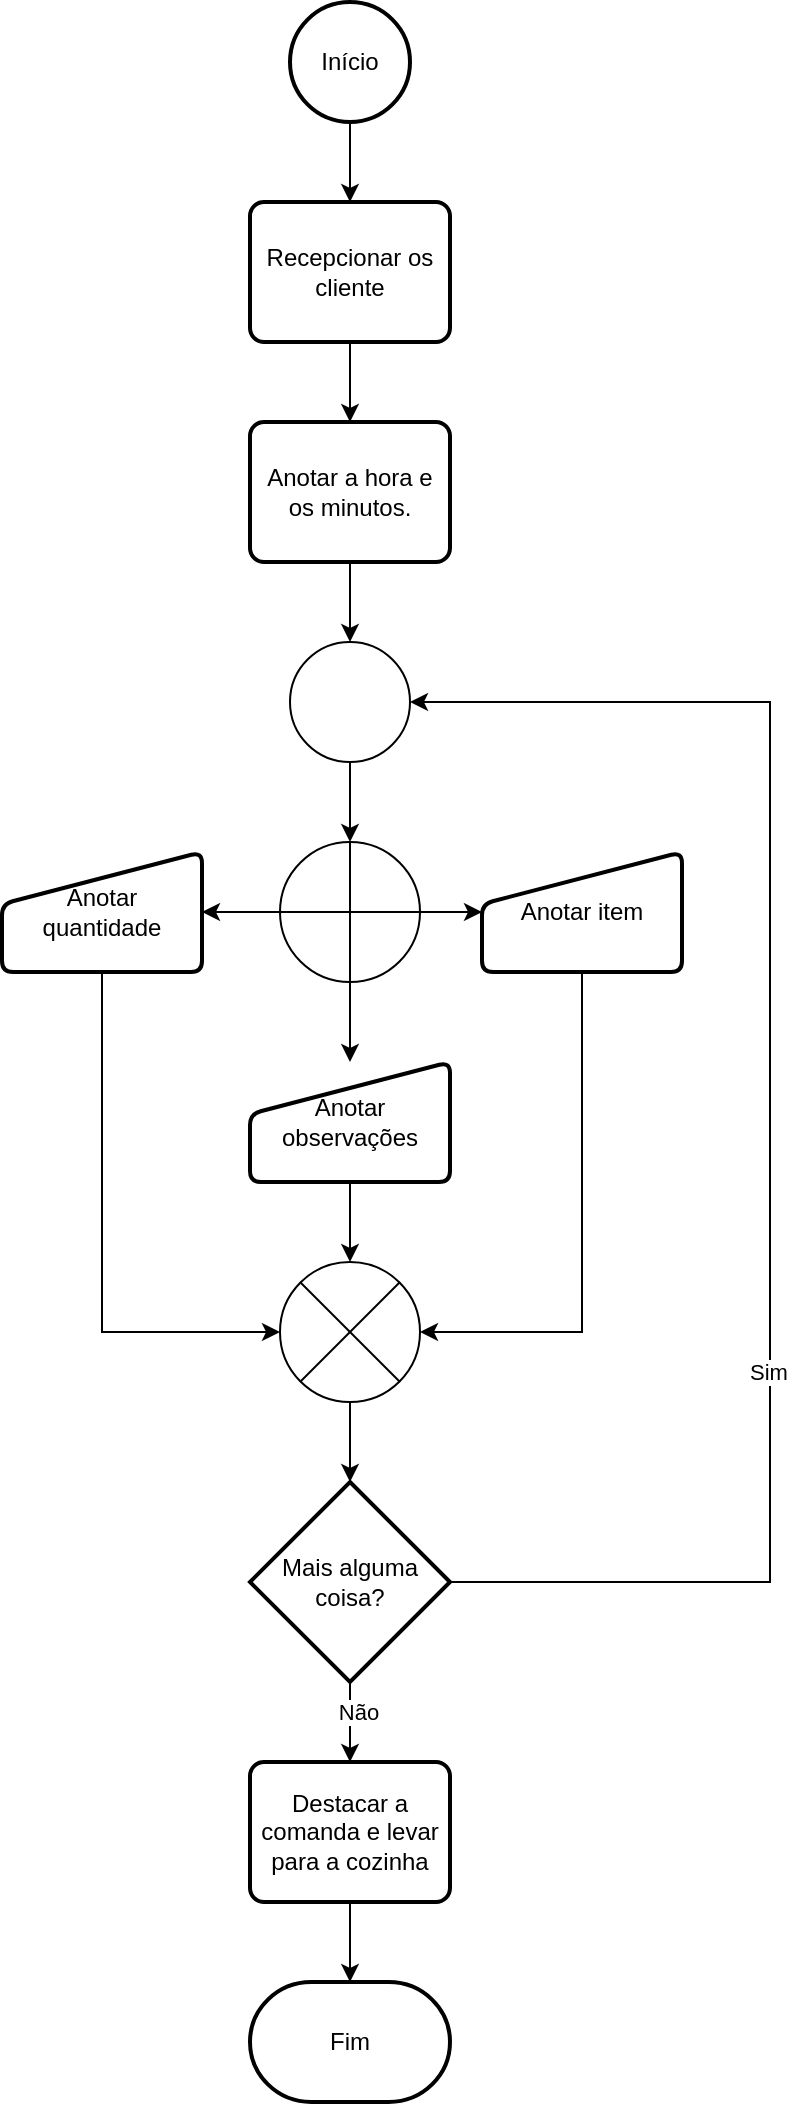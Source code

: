 <mxfile version="21.6.8" type="device">
  <diagram name="Página-1" id="O_nL45ayXHoF_i2j0iTN">
    <mxGraphModel dx="1098" dy="640" grid="1" gridSize="10" guides="1" tooltips="1" connect="1" arrows="1" fold="1" page="1" pageScale="1" pageWidth="827" pageHeight="1169" math="0" shadow="0">
      <root>
        <mxCell id="0" />
        <mxCell id="1" parent="0" />
        <mxCell id="whOzKS8y6bGCyo66nDjx-11" value="" style="edgeStyle=orthogonalEdgeStyle;rounded=0;orthogonalLoop=1;jettySize=auto;html=1;" parent="1" source="whOzKS8y6bGCyo66nDjx-1" target="whOzKS8y6bGCyo66nDjx-2" edge="1">
          <mxGeometry relative="1" as="geometry" />
        </mxCell>
        <mxCell id="whOzKS8y6bGCyo66nDjx-1" value="Início" style="strokeWidth=2;html=1;shape=mxgraph.flowchart.start_2;whiteSpace=wrap;" parent="1" vertex="1">
          <mxGeometry x="366" y="40" width="60" height="60" as="geometry" />
        </mxCell>
        <mxCell id="tSKyMSNnlWkEDgGH_bLc-2" value="" style="edgeStyle=orthogonalEdgeStyle;rounded=0;orthogonalLoop=1;jettySize=auto;html=1;" parent="1" source="whOzKS8y6bGCyo66nDjx-2" target="tSKyMSNnlWkEDgGH_bLc-1" edge="1">
          <mxGeometry relative="1" as="geometry" />
        </mxCell>
        <mxCell id="whOzKS8y6bGCyo66nDjx-2" value="Recepcionar os cliente" style="rounded=1;whiteSpace=wrap;html=1;absoluteArcSize=1;arcSize=14;strokeWidth=2;" parent="1" vertex="1">
          <mxGeometry x="346" y="140" width="100" height="70" as="geometry" />
        </mxCell>
        <mxCell id="whOzKS8y6bGCyo66nDjx-13" value="" style="edgeStyle=orthogonalEdgeStyle;rounded=0;orthogonalLoop=1;jettySize=auto;html=1;" parent="1" source="whOzKS8y6bGCyo66nDjx-3" target="whOzKS8y6bGCyo66nDjx-4" edge="1">
          <mxGeometry relative="1" as="geometry" />
        </mxCell>
        <mxCell id="whOzKS8y6bGCyo66nDjx-14" value="" style="edgeStyle=orthogonalEdgeStyle;rounded=0;orthogonalLoop=1;jettySize=auto;html=1;" parent="1" source="whOzKS8y6bGCyo66nDjx-3" target="whOzKS8y6bGCyo66nDjx-5" edge="1">
          <mxGeometry relative="1" as="geometry" />
        </mxCell>
        <mxCell id="whOzKS8y6bGCyo66nDjx-15" value="" style="edgeStyle=orthogonalEdgeStyle;rounded=0;orthogonalLoop=1;jettySize=auto;html=1;" parent="1" source="whOzKS8y6bGCyo66nDjx-3" target="whOzKS8y6bGCyo66nDjx-6" edge="1">
          <mxGeometry relative="1" as="geometry" />
        </mxCell>
        <mxCell id="whOzKS8y6bGCyo66nDjx-3" value="" style="verticalLabelPosition=bottom;verticalAlign=top;html=1;shape=mxgraph.flowchart.summing_function;" parent="1" vertex="1">
          <mxGeometry x="361" y="460" width="70" height="70" as="geometry" />
        </mxCell>
        <mxCell id="N4NuwFVk89TNX7uqLsDb-1" style="edgeStyle=orthogonalEdgeStyle;rounded=0;orthogonalLoop=1;jettySize=auto;html=1;entryX=0;entryY=0.5;entryDx=0;entryDy=0;entryPerimeter=0;exitX=0.5;exitY=1;exitDx=0;exitDy=0;" parent="1" source="whOzKS8y6bGCyo66nDjx-4" target="whOzKS8y6bGCyo66nDjx-7" edge="1">
          <mxGeometry relative="1" as="geometry" />
        </mxCell>
        <mxCell id="whOzKS8y6bGCyo66nDjx-4" value="Anotar quantidade" style="html=1;strokeWidth=2;shape=manualInput;whiteSpace=wrap;rounded=1;size=26;arcSize=11;" parent="1" vertex="1">
          <mxGeometry x="222" y="465" width="100" height="60" as="geometry" />
        </mxCell>
        <mxCell id="N4NuwFVk89TNX7uqLsDb-2" style="edgeStyle=orthogonalEdgeStyle;rounded=0;orthogonalLoop=1;jettySize=auto;html=1;entryX=1;entryY=0.5;entryDx=0;entryDy=0;entryPerimeter=0;exitX=0.5;exitY=1;exitDx=0;exitDy=0;" parent="1" source="whOzKS8y6bGCyo66nDjx-5" target="whOzKS8y6bGCyo66nDjx-7" edge="1">
          <mxGeometry relative="1" as="geometry" />
        </mxCell>
        <mxCell id="whOzKS8y6bGCyo66nDjx-5" value="Anotar item" style="html=1;strokeWidth=2;shape=manualInput;whiteSpace=wrap;rounded=1;size=26;arcSize=11;" parent="1" vertex="1">
          <mxGeometry x="462" y="465" width="100" height="60" as="geometry" />
        </mxCell>
        <mxCell id="whOzKS8y6bGCyo66nDjx-16" value="" style="edgeStyle=orthogonalEdgeStyle;rounded=0;orthogonalLoop=1;jettySize=auto;html=1;" parent="1" source="whOzKS8y6bGCyo66nDjx-6" target="whOzKS8y6bGCyo66nDjx-7" edge="1">
          <mxGeometry relative="1" as="geometry" />
        </mxCell>
        <mxCell id="whOzKS8y6bGCyo66nDjx-6" value="Anotar observações" style="html=1;strokeWidth=2;shape=manualInput;whiteSpace=wrap;rounded=1;size=26;arcSize=11;" parent="1" vertex="1">
          <mxGeometry x="346" y="570" width="100" height="60" as="geometry" />
        </mxCell>
        <mxCell id="whOzKS8y6bGCyo66nDjx-17" value="" style="edgeStyle=orthogonalEdgeStyle;rounded=0;orthogonalLoop=1;jettySize=auto;html=1;" parent="1" source="whOzKS8y6bGCyo66nDjx-7" target="whOzKS8y6bGCyo66nDjx-9" edge="1">
          <mxGeometry relative="1" as="geometry" />
        </mxCell>
        <mxCell id="whOzKS8y6bGCyo66nDjx-7" value="" style="verticalLabelPosition=bottom;verticalAlign=top;html=1;shape=mxgraph.flowchart.or;" parent="1" vertex="1">
          <mxGeometry x="361" y="670" width="70" height="70" as="geometry" />
        </mxCell>
        <mxCell id="whOzKS8y6bGCyo66nDjx-19" style="edgeStyle=orthogonalEdgeStyle;rounded=0;orthogonalLoop=1;jettySize=auto;html=1;exitX=0.5;exitY=1;exitDx=0;exitDy=0;exitPerimeter=0;" parent="1" source="whOzKS8y6bGCyo66nDjx-9" target="whOzKS8y6bGCyo66nDjx-10" edge="1">
          <mxGeometry relative="1" as="geometry" />
        </mxCell>
        <mxCell id="whOzKS8y6bGCyo66nDjx-20" value="Não" style="edgeLabel;html=1;align=center;verticalAlign=middle;resizable=0;points=[];" parent="whOzKS8y6bGCyo66nDjx-19" vertex="1" connectable="0">
          <mxGeometry x="-0.274" y="4" relative="1" as="geometry">
            <mxPoint as="offset" />
          </mxGeometry>
        </mxCell>
        <mxCell id="whOzKS8y6bGCyo66nDjx-25" style="edgeStyle=orthogonalEdgeStyle;rounded=0;orthogonalLoop=1;jettySize=auto;html=1;entryX=1;entryY=0.5;entryDx=0;entryDy=0;entryPerimeter=0;exitX=1;exitY=0.5;exitDx=0;exitDy=0;exitPerimeter=0;" parent="1" source="whOzKS8y6bGCyo66nDjx-9" target="whOzKS8y6bGCyo66nDjx-22" edge="1">
          <mxGeometry relative="1" as="geometry">
            <Array as="points">
              <mxPoint x="606" y="830" />
              <mxPoint x="606" y="390" />
            </Array>
          </mxGeometry>
        </mxCell>
        <mxCell id="whOzKS8y6bGCyo66nDjx-26" value="Sim" style="edgeLabel;html=1;align=center;verticalAlign=middle;resizable=0;points=[];" parent="whOzKS8y6bGCyo66nDjx-25" vertex="1" connectable="0">
          <mxGeometry x="-0.321" y="1" relative="1" as="geometry">
            <mxPoint as="offset" />
          </mxGeometry>
        </mxCell>
        <mxCell id="whOzKS8y6bGCyo66nDjx-9" value="Mais alguma coisa?" style="strokeWidth=2;html=1;shape=mxgraph.flowchart.decision;whiteSpace=wrap;" parent="1" vertex="1">
          <mxGeometry x="346" y="780" width="100" height="100" as="geometry" />
        </mxCell>
        <mxCell id="whOzKS8y6bGCyo66nDjx-28" value="" style="edgeStyle=orthogonalEdgeStyle;rounded=0;orthogonalLoop=1;jettySize=auto;html=1;" parent="1" source="whOzKS8y6bGCyo66nDjx-10" target="whOzKS8y6bGCyo66nDjx-27" edge="1">
          <mxGeometry relative="1" as="geometry" />
        </mxCell>
        <mxCell id="whOzKS8y6bGCyo66nDjx-10" value="Destacar a comanda e levar para a cozinha" style="rounded=1;whiteSpace=wrap;html=1;absoluteArcSize=1;arcSize=14;strokeWidth=2;" parent="1" vertex="1">
          <mxGeometry x="346" y="920" width="100" height="70" as="geometry" />
        </mxCell>
        <mxCell id="whOzKS8y6bGCyo66nDjx-24" value="" style="edgeStyle=orthogonalEdgeStyle;rounded=0;orthogonalLoop=1;jettySize=auto;html=1;" parent="1" source="whOzKS8y6bGCyo66nDjx-22" target="whOzKS8y6bGCyo66nDjx-3" edge="1">
          <mxGeometry relative="1" as="geometry" />
        </mxCell>
        <mxCell id="whOzKS8y6bGCyo66nDjx-22" value="" style="verticalLabelPosition=bottom;verticalAlign=top;html=1;shape=mxgraph.flowchart.on-page_reference;" parent="1" vertex="1">
          <mxGeometry x="366" y="360" width="60" height="60" as="geometry" />
        </mxCell>
        <mxCell id="whOzKS8y6bGCyo66nDjx-27" value="Fim" style="strokeWidth=2;html=1;shape=mxgraph.flowchart.terminator;whiteSpace=wrap;" parent="1" vertex="1">
          <mxGeometry x="346" y="1030" width="100" height="60" as="geometry" />
        </mxCell>
        <mxCell id="3clomWLGgskIULuihqsD-1" value="" style="edgeStyle=orthogonalEdgeStyle;rounded=0;orthogonalLoop=1;jettySize=auto;html=1;" edge="1" parent="1" source="tSKyMSNnlWkEDgGH_bLc-1" target="whOzKS8y6bGCyo66nDjx-22">
          <mxGeometry relative="1" as="geometry" />
        </mxCell>
        <mxCell id="tSKyMSNnlWkEDgGH_bLc-1" value="Anotar a hora e os minutos." style="rounded=1;whiteSpace=wrap;html=1;absoluteArcSize=1;arcSize=14;strokeWidth=2;" parent="1" vertex="1">
          <mxGeometry x="346" y="250" width="100" height="70" as="geometry" />
        </mxCell>
      </root>
    </mxGraphModel>
  </diagram>
</mxfile>
